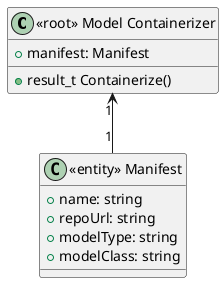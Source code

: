 @startuml

class "<<root>> Model Containerizer" as containerizer {
  +manifest: Manifest
  +result_t Containerize()
}

class "<<entity>> Manifest" as manifest {
  +name: string
  +repoUrl: string
  +modelType: string
  +modelClass: string
}

containerizer "1" <-- "1" manifest

@enduml